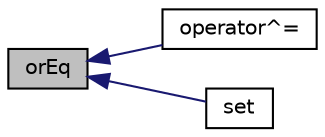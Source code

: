 digraph "orEq"
{
  bgcolor="transparent";
  edge [fontname="Helvetica",fontsize="10",labelfontname="Helvetica",labelfontsize="10"];
  node [fontname="Helvetica",fontsize="10",shape=record];
  rankdir="LR";
  Node1 [label="orEq",height=0.2,width=0.4,color="black", fillcolor="grey75", style="filled" fontcolor="black"];
  Node1 -> Node2 [dir="back",color="midnightblue",fontsize="10",style="solid",fontname="Helvetica"];
  Node2 [label="operator^=",height=0.2,width=0.4,color="black",URL="$classFoam_1_1bitSet.html#ac0a82f51d450f699b0ad522c6a4e4208",tooltip="Bitwise-XOR operator - retains unique entries. "];
  Node1 -> Node3 [dir="back",color="midnightblue",fontsize="10",style="solid",fontname="Helvetica"];
  Node3 [label="set",height=0.2,width=0.4,color="black",URL="$classFoam_1_1bitSet.html#a6fe055e094c40ae64ca6877b6b8fcf8c",tooltip="Set the listed locations to true. "];
}
